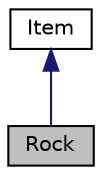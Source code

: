 digraph "Rock"
{
 // LATEX_PDF_SIZE
  edge [fontname="Helvetica",fontsize="10",labelfontname="Helvetica",labelfontsize="10"];
  node [fontname="Helvetica",fontsize="10",shape=record];
  Node1 [label="Rock",height=0.2,width=0.4,color="black", fillcolor="grey75", style="filled", fontcolor="black",tooltip="Κλάση αντικειμένου Rock   Χρησιμοποιείται για τα συμβολίσει πέτρα."];
  Node2 -> Node1 [dir="back",color="midnightblue",fontsize="10",style="solid",fontname="Helvetica"];
  Node2 [label="Item",height=0.2,width=0.4,color="black", fillcolor="white", style="filled",URL="$class_item.html",tooltip="Κλάση που χρησιμοποιείται για το κάθε αντικείμενο του παιχνιδιού."];
}
